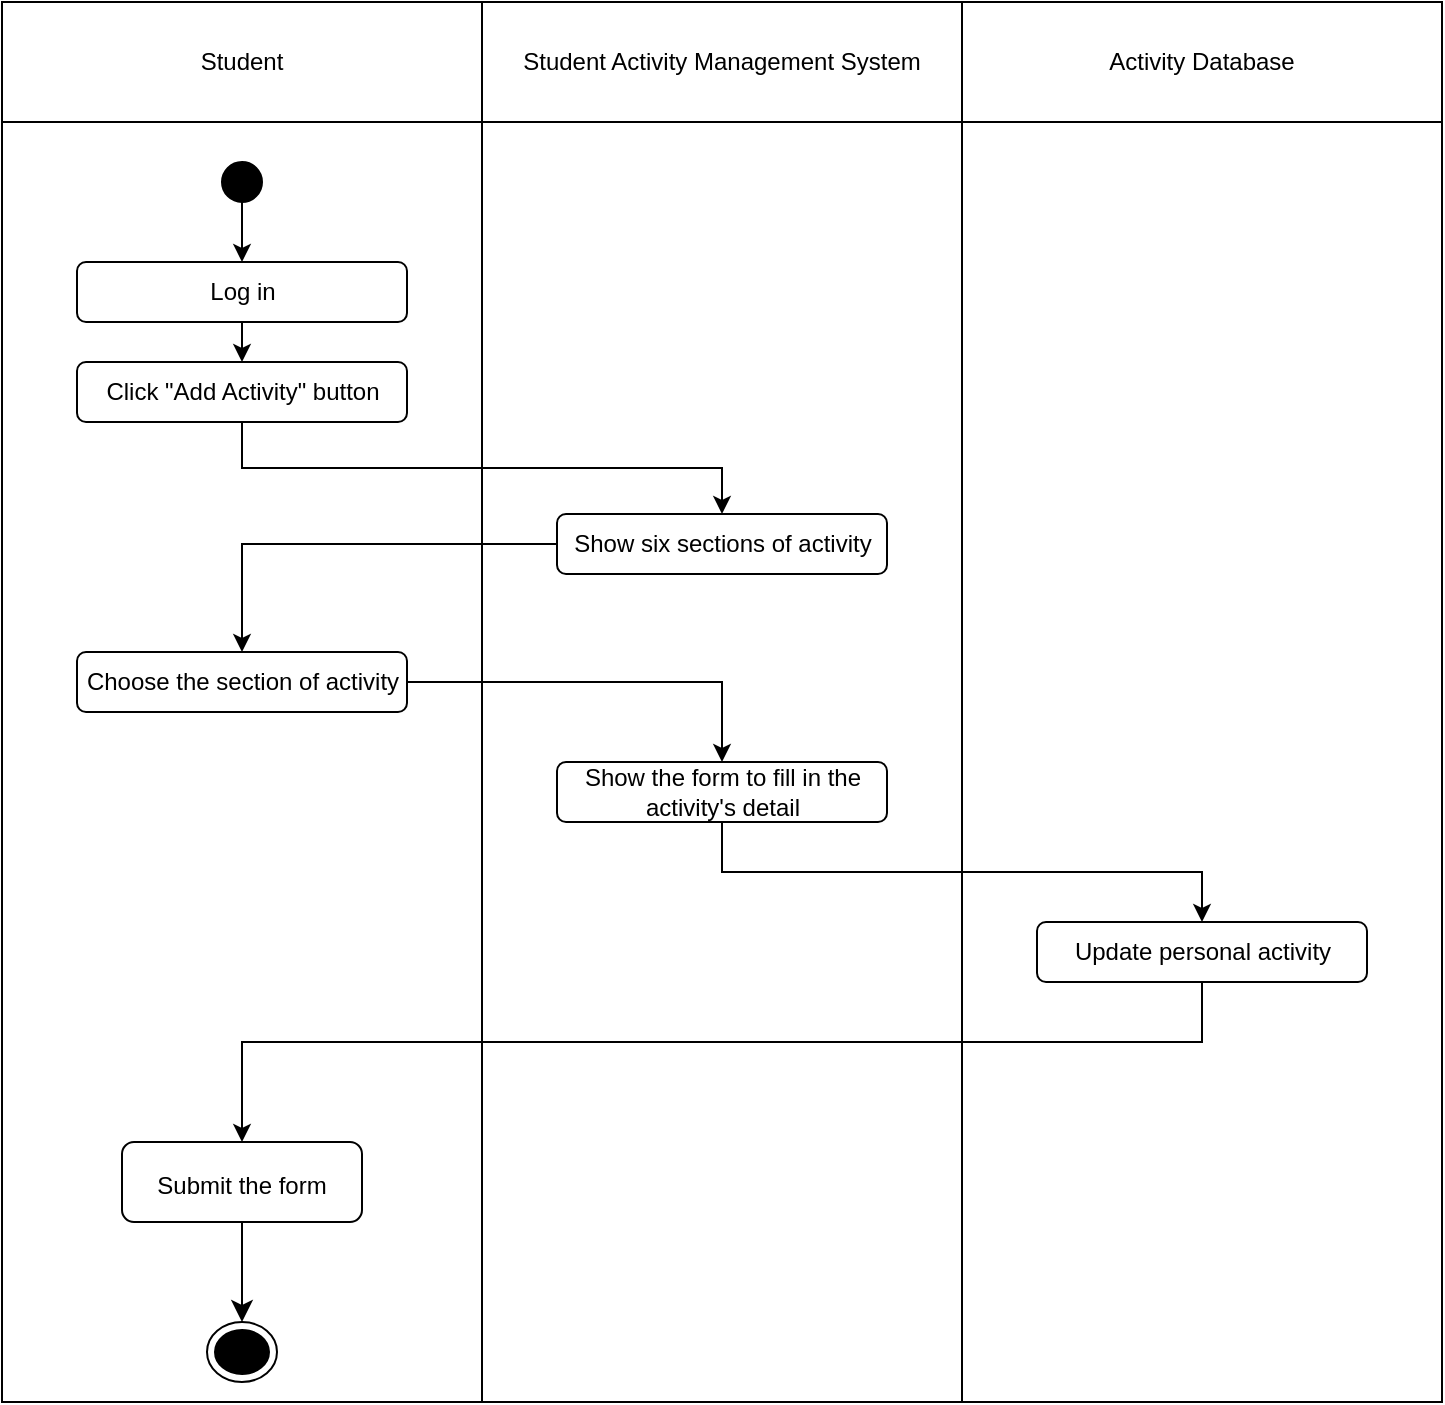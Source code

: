 <mxfile version="22.1.3" type="github">
  <diagram name="Page-1" id="NfANKXbEFXDAOwb04DQ3">
    <mxGraphModel dx="1050" dy="574" grid="1" gridSize="10" guides="1" tooltips="1" connect="1" arrows="1" fold="1" page="1" pageScale="1" pageWidth="850" pageHeight="1100" math="0" shadow="0">
      <root>
        <mxCell id="0" />
        <mxCell id="1" parent="0" />
        <mxCell id="dCUgB3aLUp0EkMlbkihi-1" value="Student" style="html=1;whiteSpace=wrap;movable=1;resizable=1;rotatable=1;deletable=1;editable=1;locked=0;connectable=1;" parent="1" vertex="1">
          <mxGeometry x="40" y="80" width="240" height="60" as="geometry" />
        </mxCell>
        <mxCell id="dCUgB3aLUp0EkMlbkihi-2" value="Student Activity Management System" style="html=1;whiteSpace=wrap;movable=1;resizable=1;rotatable=1;deletable=1;editable=1;locked=0;connectable=1;" parent="1" vertex="1">
          <mxGeometry x="280" y="80" width="240" height="60" as="geometry" />
        </mxCell>
        <mxCell id="dCUgB3aLUp0EkMlbkihi-3" value="Activity Database" style="html=1;whiteSpace=wrap;movable=1;resizable=1;rotatable=1;deletable=1;editable=1;locked=0;connectable=1;" parent="1" vertex="1">
          <mxGeometry x="520" y="80" width="240" height="60" as="geometry" />
        </mxCell>
        <mxCell id="dCUgB3aLUp0EkMlbkihi-4" value="" style="html=1;whiteSpace=wrap;movable=1;resizable=1;rotatable=1;deletable=1;editable=1;locked=0;connectable=1;" parent="1" vertex="1">
          <mxGeometry x="40" y="140" width="240" height="640" as="geometry" />
        </mxCell>
        <mxCell id="dCUgB3aLUp0EkMlbkihi-5" value="" style="html=1;whiteSpace=wrap;movable=1;resizable=1;rotatable=1;deletable=1;editable=1;locked=0;connectable=1;" parent="1" vertex="1">
          <mxGeometry x="280" y="140" width="240" height="640" as="geometry" />
        </mxCell>
        <mxCell id="dCUgB3aLUp0EkMlbkihi-6" value="" style="html=1;whiteSpace=wrap;movable=1;resizable=1;rotatable=1;deletable=1;editable=1;locked=0;connectable=1;" parent="1" vertex="1">
          <mxGeometry x="520" y="140" width="240" height="640" as="geometry" />
        </mxCell>
        <mxCell id="dCUgB3aLUp0EkMlbkihi-10" value="" style="ellipse;whiteSpace=wrap;html=1;aspect=fixed;fillColor=#000000;" parent="1" vertex="1">
          <mxGeometry x="150" y="160" width="20" height="20" as="geometry" />
        </mxCell>
        <mxCell id="dCUgB3aLUp0EkMlbkihi-11" value="" style="endArrow=classic;html=1;rounded=0;exitX=0.5;exitY=1;exitDx=0;exitDy=0;" parent="1" source="dCUgB3aLUp0EkMlbkihi-10" edge="1">
          <mxGeometry width="50" height="50" relative="1" as="geometry">
            <mxPoint x="170" y="330" as="sourcePoint" />
            <mxPoint x="160" y="210" as="targetPoint" />
          </mxGeometry>
        </mxCell>
        <mxCell id="dCUgB3aLUp0EkMlbkihi-18" style="edgeStyle=orthogonalEdgeStyle;rounded=0;orthogonalLoop=1;jettySize=auto;html=1;exitX=0.5;exitY=1;exitDx=0;exitDy=0;entryX=0.5;entryY=0;entryDx=0;entryDy=0;" parent="1" source="dCUgB3aLUp0EkMlbkihi-12" target="dCUgB3aLUp0EkMlbkihi-13" edge="1">
          <mxGeometry relative="1" as="geometry" />
        </mxCell>
        <mxCell id="dCUgB3aLUp0EkMlbkihi-12" value="Log in" style="rounded=1;whiteSpace=wrap;html=1;" parent="1" vertex="1">
          <mxGeometry x="77.5" y="210" width="165" height="30" as="geometry" />
        </mxCell>
        <mxCell id="dCUgB3aLUp0EkMlbkihi-21" style="edgeStyle=orthogonalEdgeStyle;rounded=0;orthogonalLoop=1;jettySize=auto;html=1;exitX=0.5;exitY=1;exitDx=0;exitDy=0;entryX=0.5;entryY=0;entryDx=0;entryDy=0;" parent="1" source="dCUgB3aLUp0EkMlbkihi-13" target="dCUgB3aLUp0EkMlbkihi-14" edge="1">
          <mxGeometry relative="1" as="geometry" />
        </mxCell>
        <mxCell id="dCUgB3aLUp0EkMlbkihi-13" value="Click &quot;Add Activity&quot; button" style="rounded=1;whiteSpace=wrap;html=1;" parent="1" vertex="1">
          <mxGeometry x="77.5" y="260" width="165" height="30" as="geometry" />
        </mxCell>
        <mxCell id="dCUgB3aLUp0EkMlbkihi-14" value="Show six sections of activity" style="rounded=1;whiteSpace=wrap;html=1;" parent="1" vertex="1">
          <mxGeometry x="317.5" y="336" width="165" height="30" as="geometry" />
        </mxCell>
        <mxCell id="dCUgB3aLUp0EkMlbkihi-23" style="edgeStyle=orthogonalEdgeStyle;rounded=0;orthogonalLoop=1;jettySize=auto;html=1;exitX=0.5;exitY=1;exitDx=0;exitDy=0;entryX=0.5;entryY=0;entryDx=0;entryDy=0;" parent="1" source="dCUgB3aLUp0EkMlbkihi-15" target="W6J9wH0ZtBU-FA1zPUXh-9" edge="1">
          <mxGeometry relative="1" as="geometry">
            <mxPoint x="400" y="530" as="targetPoint" />
          </mxGeometry>
        </mxCell>
        <mxCell id="dCUgB3aLUp0EkMlbkihi-15" value="Show the form to fill in the activity&#39;s detail" style="rounded=1;whiteSpace=wrap;html=1;" parent="1" vertex="1">
          <mxGeometry x="317.5" y="460" width="165" height="30" as="geometry" />
        </mxCell>
        <mxCell id="dCUgB3aLUp0EkMlbkihi-25" style="edgeStyle=orthogonalEdgeStyle;rounded=0;orthogonalLoop=1;jettySize=auto;html=1;exitX=0.5;exitY=1;exitDx=0;exitDy=0;" parent="1" source="W6J9wH0ZtBU-FA1zPUXh-9" edge="1" target="CNan1BPdTwJGC_Sgi3b9-6">
          <mxGeometry relative="1" as="geometry">
            <mxPoint x="242.5" y="610" as="targetPoint" />
            <mxPoint x="482.5" y="600" as="sourcePoint" />
            <Array as="points">
              <mxPoint x="640" y="600" />
            </Array>
          </mxGeometry>
        </mxCell>
        <mxCell id="dCUgB3aLUp0EkMlbkihi-28" value="" style="ellipse;html=1;shape=endState;fillColor=#000000;strokeColor=#000;" parent="1" vertex="1">
          <mxGeometry x="142.5" y="740" width="35" height="30" as="geometry" />
        </mxCell>
        <mxCell id="CNan1BPdTwJGC_Sgi3b9-7" style="edgeStyle=none;curved=1;rounded=0;orthogonalLoop=1;jettySize=auto;html=1;fontSize=12;startSize=8;endSize=8;entryX=0.5;entryY=0;entryDx=0;entryDy=0;" parent="1" source="CNan1BPdTwJGC_Sgi3b9-6" edge="1" target="dCUgB3aLUp0EkMlbkihi-28">
          <mxGeometry relative="1" as="geometry">
            <mxPoint x="160" y="700" as="targetPoint" />
          </mxGeometry>
        </mxCell>
        <mxCell id="CNan1BPdTwJGC_Sgi3b9-6" value="&lt;span style=&quot;font-size: 12px;&quot;&gt;Submit the form&lt;/span&gt;" style="rounded=1;whiteSpace=wrap;html=1;fontSize=16;" parent="1" vertex="1">
          <mxGeometry x="100" y="650" width="120" height="40" as="geometry" />
        </mxCell>
        <mxCell id="W6J9wH0ZtBU-FA1zPUXh-2" value="Choose the section of activity" style="rounded=1;whiteSpace=wrap;html=1;" vertex="1" parent="1">
          <mxGeometry x="77.5" y="405" width="165" height="30" as="geometry" />
        </mxCell>
        <mxCell id="W6J9wH0ZtBU-FA1zPUXh-5" style="edgeStyle=orthogonalEdgeStyle;rounded=0;orthogonalLoop=1;jettySize=auto;html=1;entryX=0.5;entryY=0;entryDx=0;entryDy=0;exitX=0;exitY=0.5;exitDx=0;exitDy=0;" edge="1" parent="1" source="dCUgB3aLUp0EkMlbkihi-14" target="W6J9wH0ZtBU-FA1zPUXh-2">
          <mxGeometry relative="1" as="geometry">
            <mxPoint x="310" y="350" as="sourcePoint" />
            <mxPoint x="510" y="306" as="targetPoint" />
          </mxGeometry>
        </mxCell>
        <mxCell id="W6J9wH0ZtBU-FA1zPUXh-6" style="edgeStyle=orthogonalEdgeStyle;rounded=0;orthogonalLoop=1;jettySize=auto;html=1;entryX=0.5;entryY=0;entryDx=0;entryDy=0;exitX=1;exitY=0.5;exitDx=0;exitDy=0;" edge="1" parent="1" source="W6J9wH0ZtBU-FA1zPUXh-2" target="dCUgB3aLUp0EkMlbkihi-15">
          <mxGeometry relative="1" as="geometry">
            <mxPoint x="420" y="630" as="sourcePoint" />
            <mxPoint x="430" y="390" as="targetPoint" />
          </mxGeometry>
        </mxCell>
        <mxCell id="W6J9wH0ZtBU-FA1zPUXh-9" value="Update personal activity" style="rounded=1;whiteSpace=wrap;html=1;" vertex="1" parent="1">
          <mxGeometry x="557.5" y="540" width="165" height="30" as="geometry" />
        </mxCell>
      </root>
    </mxGraphModel>
  </diagram>
</mxfile>
